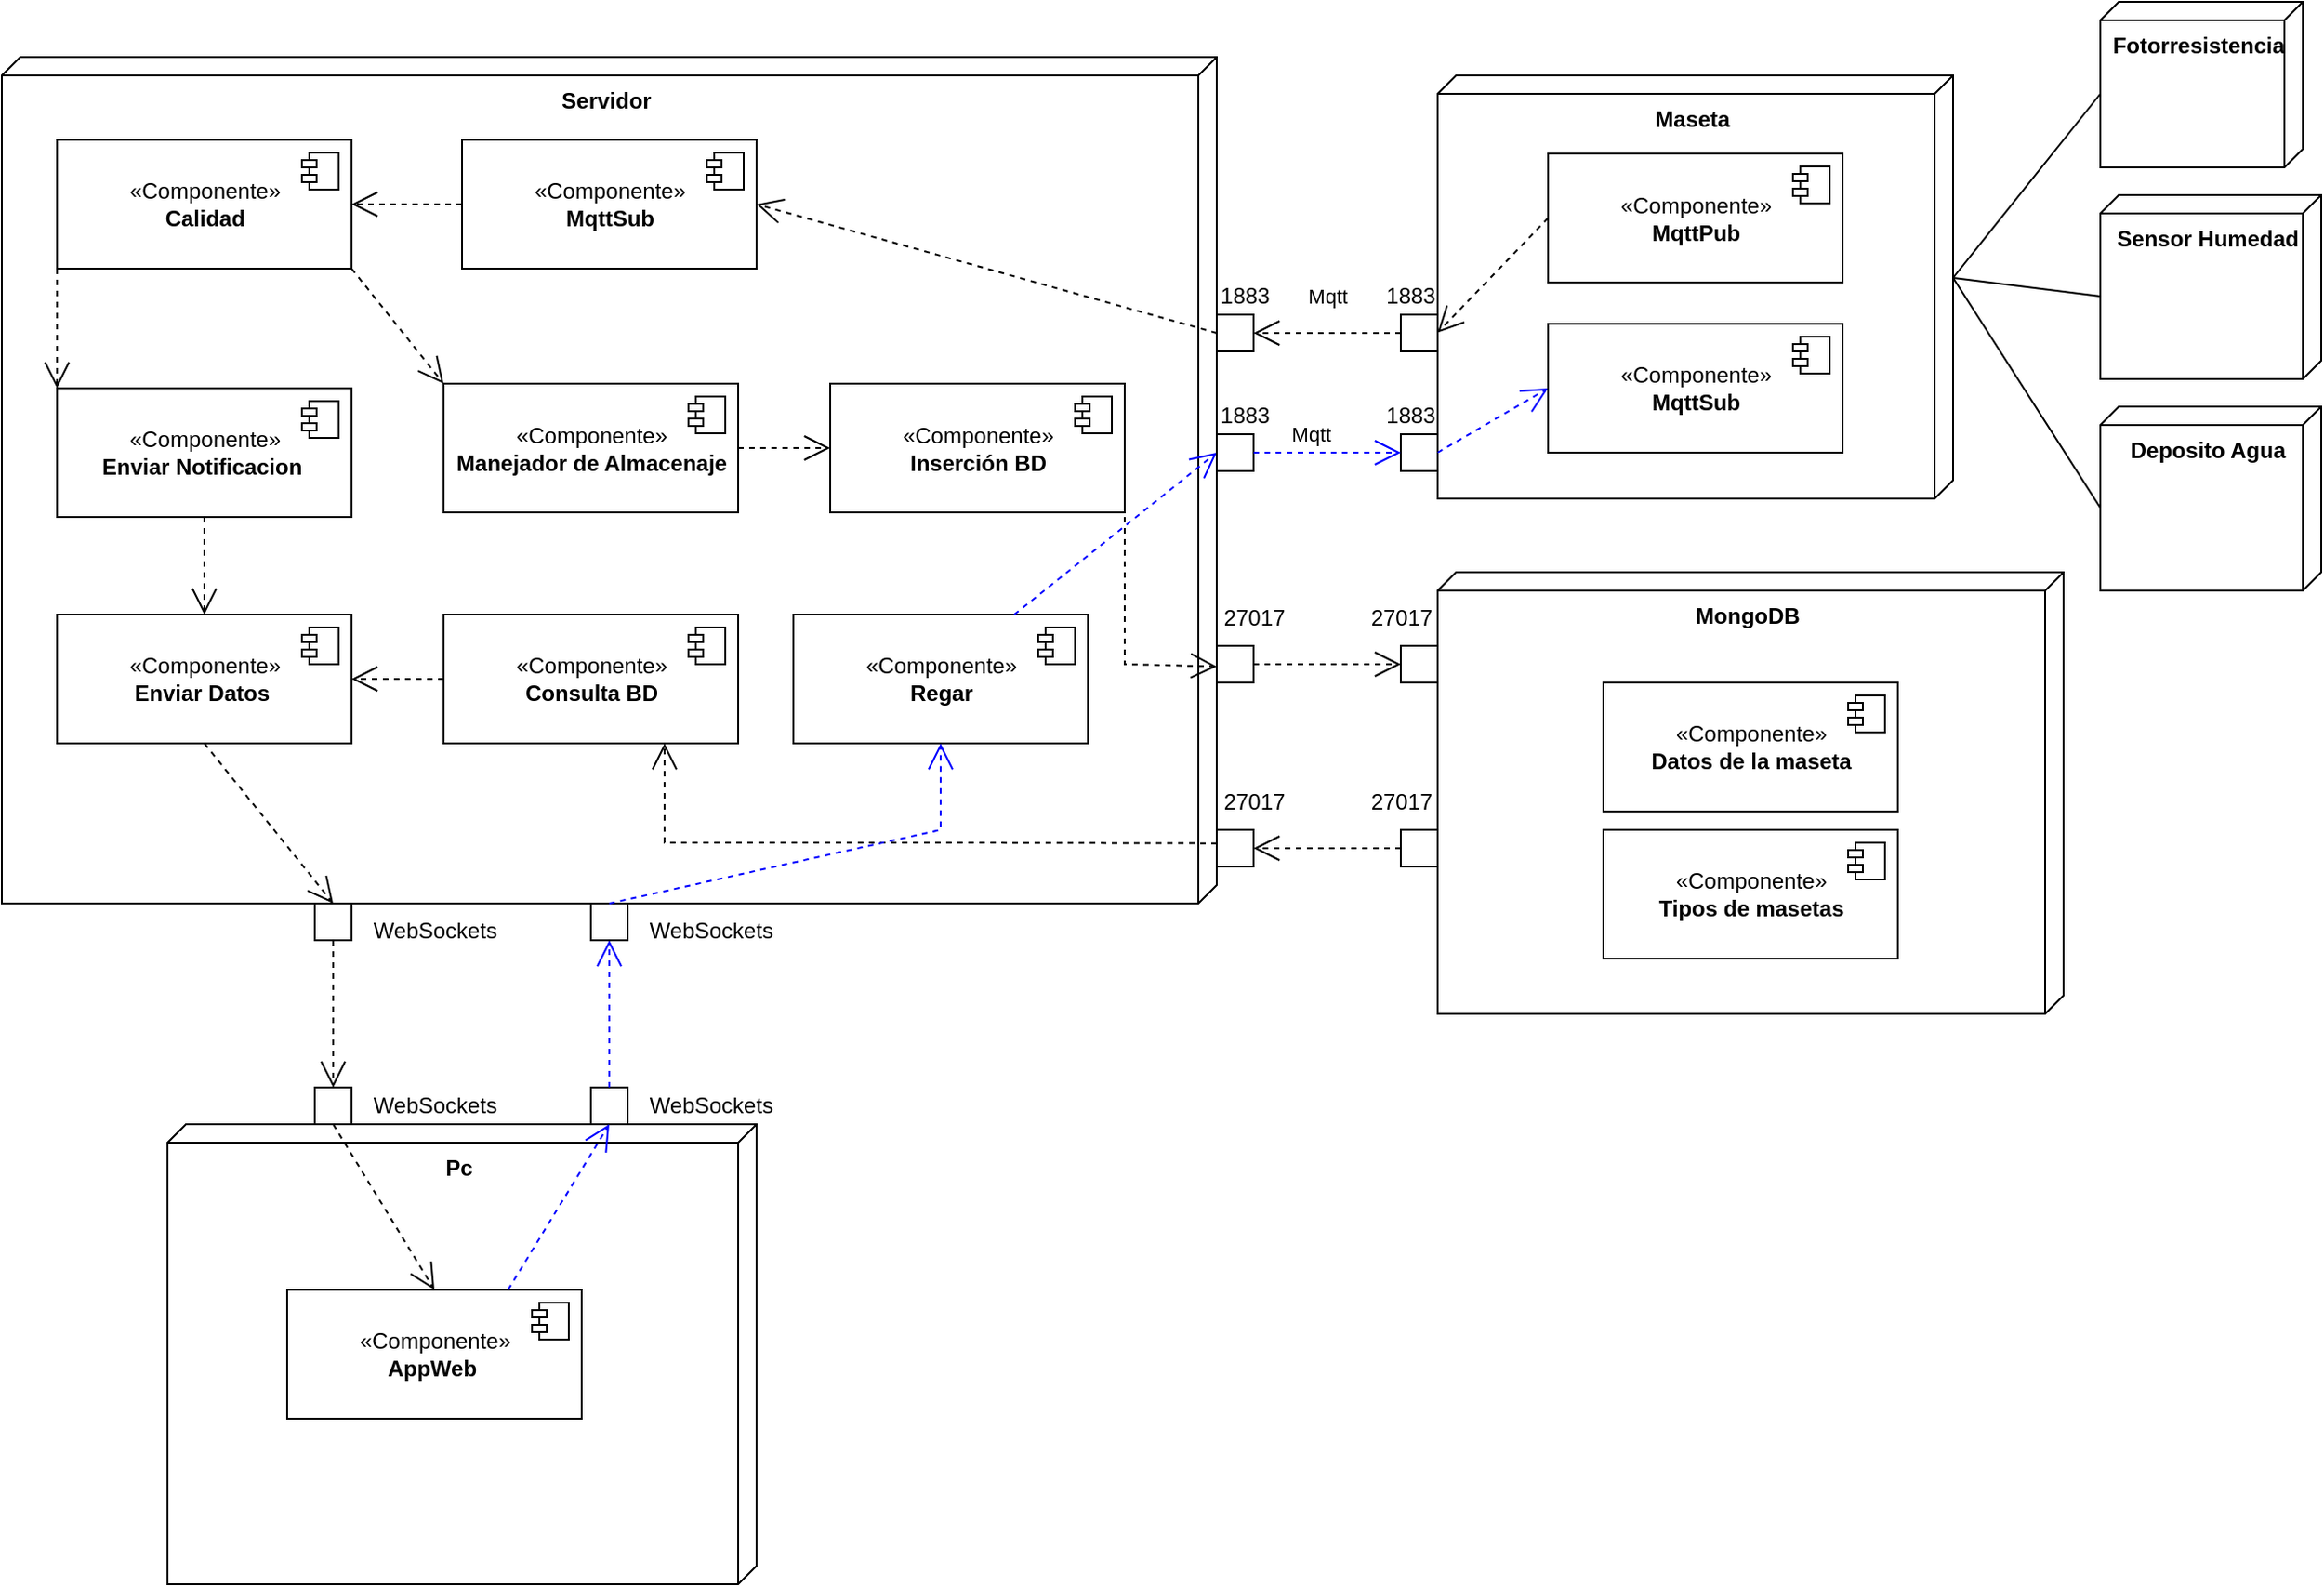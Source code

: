 <mxfile version="20.5.3" type="github">
  <diagram name="Page-1" id="e7e014a7-5840-1c2e-5031-d8a46d1fe8dd">
    <mxGraphModel dx="2652" dy="816" grid="1" gridSize="10" guides="1" tooltips="1" connect="1" arrows="1" fold="1" page="1" pageScale="1" pageWidth="1169" pageHeight="826" background="none" math="0" shadow="0">
      <root>
        <mxCell id="0" />
        <mxCell id="1" parent="0" />
        <mxCell id="D7pw64qDKN3Jk1SbKEh4-42" value="&lt;b&gt;Servidor&lt;/b&gt;" style="verticalAlign=top;align=center;shape=cube;size=10;direction=south;fontStyle=0;html=1;boundedLbl=1;spacingLeft=5;" parent="1" vertex="1">
          <mxGeometry x="-60" y="110" width="660" height="460" as="geometry" />
        </mxCell>
        <mxCell id="D7pw64qDKN3Jk1SbKEh4-44" value="&lt;div style=&quot;&quot;&gt;&lt;b style=&quot;background-color: initial;&quot;&gt;Fotorresistencia&lt;/b&gt;&lt;/div&gt;" style="verticalAlign=top;align=center;shape=cube;size=10;direction=south;fontStyle=0;html=1;boundedLbl=1;spacingLeft=5;" parent="1" vertex="1">
          <mxGeometry x="1080" y="80" width="110" height="90" as="geometry" />
        </mxCell>
        <mxCell id="D7pw64qDKN3Jk1SbKEh4-46" value="&lt;div style=&quot;&quot;&gt;&lt;b style=&quot;background-color: initial;&quot;&gt;Maseta&lt;/b&gt;&lt;/div&gt;" style="verticalAlign=top;align=center;shape=cube;size=10;direction=south;fontStyle=0;html=1;boundedLbl=1;spacingLeft=5;" parent="1" vertex="1">
          <mxGeometry x="720" y="120" width="280" height="230" as="geometry" />
        </mxCell>
        <mxCell id="D7pw64qDKN3Jk1SbKEh4-47" value="" style="whiteSpace=wrap;html=1;aspect=fixed;" parent="1" vertex="1">
          <mxGeometry x="700" y="250" width="20" height="20" as="geometry" />
        </mxCell>
        <mxCell id="D7pw64qDKN3Jk1SbKEh4-48" value="" style="endArrow=none;html=1;rounded=0;entryX=0;entryY=0;entryDx=50;entryDy=110;entryPerimeter=0;exitX=0;exitY=0;exitDx=110;exitDy=0;exitPerimeter=0;" parent="1" source="D7pw64qDKN3Jk1SbKEh4-46" target="D7pw64qDKN3Jk1SbKEh4-44" edge="1">
          <mxGeometry width="50" height="50" relative="1" as="geometry">
            <mxPoint x="900" y="265" as="sourcePoint" />
            <mxPoint x="980" y="265" as="targetPoint" />
          </mxGeometry>
        </mxCell>
        <mxCell id="D7pw64qDKN3Jk1SbKEh4-56" value="Mqtt" style="endArrow=open;endSize=12;dashed=1;html=1;rounded=0;entryX=1;entryY=0.5;entryDx=0;entryDy=0;exitX=0;exitY=0.5;exitDx=0;exitDy=0;" parent="1" source="D7pw64qDKN3Jk1SbKEh4-47" target="D7pw64qDKN3Jk1SbKEh4-57" edge="1">
          <mxGeometry y="-20" width="160" relative="1" as="geometry">
            <mxPoint x="650" y="120" as="sourcePoint" />
            <mxPoint x="810" y="120" as="targetPoint" />
            <mxPoint as="offset" />
          </mxGeometry>
        </mxCell>
        <mxCell id="D7pw64qDKN3Jk1SbKEh4-57" value="" style="whiteSpace=wrap;html=1;aspect=fixed;" parent="1" vertex="1">
          <mxGeometry x="600" y="250" width="20" height="20" as="geometry" />
        </mxCell>
        <mxCell id="D7pw64qDKN3Jk1SbKEh4-58" value="1883" style="text;html=1;align=center;verticalAlign=middle;resizable=0;points=[];autosize=1;strokeColor=none;fillColor=none;" parent="1" vertex="1">
          <mxGeometry x="680" y="225" width="50" height="30" as="geometry" />
        </mxCell>
        <mxCell id="D7pw64qDKN3Jk1SbKEh4-59" value="1883" style="text;html=1;align=center;verticalAlign=middle;resizable=0;points=[];autosize=1;strokeColor=none;fillColor=none;" parent="1" vertex="1">
          <mxGeometry x="590" y="225" width="50" height="30" as="geometry" />
        </mxCell>
        <mxCell id="D7pw64qDKN3Jk1SbKEh4-60" value="" style="endArrow=open;endSize=12;dashed=1;html=1;rounded=0;entryX=1;entryY=0.5;entryDx=0;entryDy=0;exitX=0;exitY=0.5;exitDx=0;exitDy=0;" parent="1" source="D7pw64qDKN3Jk1SbKEh4-61" edge="1">
          <mxGeometry x="-0.099" y="-20" width="160" relative="1" as="geometry">
            <mxPoint x="770" y="240" as="sourcePoint" />
            <mxPoint x="720" y="259.75" as="targetPoint" />
            <mxPoint as="offset" />
          </mxGeometry>
        </mxCell>
        <mxCell id="D7pw64qDKN3Jk1SbKEh4-61" value="«Componente»&lt;br&gt;&lt;b&gt;MqttPub&lt;/b&gt;" style="html=1;dropTarget=0;" parent="1" vertex="1">
          <mxGeometry x="780" y="162.5" width="160" height="70" as="geometry" />
        </mxCell>
        <mxCell id="D7pw64qDKN3Jk1SbKEh4-62" value="" style="shape=module;jettyWidth=8;jettyHeight=4;" parent="D7pw64qDKN3Jk1SbKEh4-61" vertex="1">
          <mxGeometry x="1" width="20" height="20" relative="1" as="geometry">
            <mxPoint x="-27" y="7" as="offset" />
          </mxGeometry>
        </mxCell>
        <mxCell id="D7pw64qDKN3Jk1SbKEh4-63" value="«Componente»&lt;br&gt;&lt;b&gt;MqttSub&lt;/b&gt;" style="html=1;dropTarget=0;" parent="1" vertex="1">
          <mxGeometry x="190" y="155" width="160" height="70" as="geometry" />
        </mxCell>
        <mxCell id="D7pw64qDKN3Jk1SbKEh4-64" value="" style="shape=module;jettyWidth=8;jettyHeight=4;" parent="D7pw64qDKN3Jk1SbKEh4-63" vertex="1">
          <mxGeometry x="1" width="20" height="20" relative="1" as="geometry">
            <mxPoint x="-27" y="7" as="offset" />
          </mxGeometry>
        </mxCell>
        <mxCell id="D7pw64qDKN3Jk1SbKEh4-66" value="" style="endArrow=open;endSize=12;dashed=1;html=1;rounded=0;entryX=1;entryY=0.5;entryDx=0;entryDy=0;exitX=0;exitY=0.5;exitDx=0;exitDy=0;" parent="1" source="D7pw64qDKN3Jk1SbKEh4-57" target="D7pw64qDKN3Jk1SbKEh4-63" edge="1">
          <mxGeometry x="-0.099" y="-20" width="160" relative="1" as="geometry">
            <mxPoint x="564" y="265.25" as="sourcePoint" />
            <mxPoint x="520" y="270" as="targetPoint" />
            <mxPoint as="offset" />
          </mxGeometry>
        </mxCell>
        <mxCell id="D7pw64qDKN3Jk1SbKEh4-67" value="«Componente»&lt;br&gt;&lt;b&gt;Calidad&lt;/b&gt;" style="html=1;dropTarget=0;" parent="1" vertex="1">
          <mxGeometry x="-30" y="155" width="160" height="70" as="geometry" />
        </mxCell>
        <mxCell id="D7pw64qDKN3Jk1SbKEh4-68" value="" style="shape=module;jettyWidth=8;jettyHeight=4;" parent="D7pw64qDKN3Jk1SbKEh4-67" vertex="1">
          <mxGeometry x="1" width="20" height="20" relative="1" as="geometry">
            <mxPoint x="-27" y="7" as="offset" />
          </mxGeometry>
        </mxCell>
        <mxCell id="D7pw64qDKN3Jk1SbKEh4-69" value="«Componente»&lt;br&gt;&lt;b&gt;Manejador de Almacenaje&lt;/b&gt;" style="html=1;dropTarget=0;" parent="1" vertex="1">
          <mxGeometry x="180" y="287.5" width="160" height="70" as="geometry" />
        </mxCell>
        <mxCell id="D7pw64qDKN3Jk1SbKEh4-70" value="" style="shape=module;jettyWidth=8;jettyHeight=4;" parent="D7pw64qDKN3Jk1SbKEh4-69" vertex="1">
          <mxGeometry x="1" width="20" height="20" relative="1" as="geometry">
            <mxPoint x="-27" y="7" as="offset" />
          </mxGeometry>
        </mxCell>
        <mxCell id="D7pw64qDKN3Jk1SbKEh4-71" value="«Componente»&lt;br&gt;&lt;b&gt;Inserción BD&lt;/b&gt;" style="html=1;dropTarget=0;" parent="1" vertex="1">
          <mxGeometry x="390" y="287.5" width="160" height="70" as="geometry" />
        </mxCell>
        <mxCell id="D7pw64qDKN3Jk1SbKEh4-72" value="" style="shape=module;jettyWidth=8;jettyHeight=4;" parent="D7pw64qDKN3Jk1SbKEh4-71" vertex="1">
          <mxGeometry x="1" width="20" height="20" relative="1" as="geometry">
            <mxPoint x="-27" y="7" as="offset" />
          </mxGeometry>
        </mxCell>
        <mxCell id="D7pw64qDKN3Jk1SbKEh4-73" value="" style="endArrow=open;endSize=12;dashed=1;html=1;rounded=0;entryX=1;entryY=0.5;entryDx=0;entryDy=0;exitX=0;exitY=0.5;exitDx=0;exitDy=0;" parent="1" source="D7pw64qDKN3Jk1SbKEh4-63" target="D7pw64qDKN3Jk1SbKEh4-67" edge="1">
          <mxGeometry x="-0.099" y="-20" width="160" relative="1" as="geometry">
            <mxPoint x="400" y="270" as="sourcePoint" />
            <mxPoint x="350" y="200" as="targetPoint" />
            <mxPoint as="offset" />
          </mxGeometry>
        </mxCell>
        <mxCell id="D7pw64qDKN3Jk1SbKEh4-74" value="" style="endArrow=open;endSize=12;dashed=1;html=1;rounded=0;entryX=0;entryY=0.5;entryDx=0;entryDy=0;exitX=1;exitY=0.5;exitDx=0;exitDy=0;" parent="1" source="D7pw64qDKN3Jk1SbKEh4-69" target="D7pw64qDKN3Jk1SbKEh4-71" edge="1">
          <mxGeometry x="-0.099" y="-20" width="160" relative="1" as="geometry">
            <mxPoint x="400" y="200" as="sourcePoint" />
            <mxPoint x="350" y="200" as="targetPoint" />
            <mxPoint as="offset" />
          </mxGeometry>
        </mxCell>
        <mxCell id="D7pw64qDKN3Jk1SbKEh4-75" value="" style="endArrow=open;endSize=12;dashed=1;html=1;rounded=0;entryX=0;entryY=0;entryDx=0;entryDy=0;exitX=1;exitY=1;exitDx=0;exitDy=0;" parent="1" source="D7pw64qDKN3Jk1SbKEh4-67" target="D7pw64qDKN3Jk1SbKEh4-69" edge="1">
          <mxGeometry x="-0.099" y="-20" width="160" relative="1" as="geometry">
            <mxPoint x="400" y="200" as="sourcePoint" />
            <mxPoint x="350" y="200" as="targetPoint" />
            <mxPoint as="offset" />
          </mxGeometry>
        </mxCell>
        <mxCell id="D7pw64qDKN3Jk1SbKEh4-76" value="«Componente»&lt;br&gt;&lt;b&gt;Consulta BD&lt;/b&gt;" style="html=1;dropTarget=0;" parent="1" vertex="1">
          <mxGeometry x="180" y="413" width="160" height="70" as="geometry" />
        </mxCell>
        <mxCell id="D7pw64qDKN3Jk1SbKEh4-77" value="" style="shape=module;jettyWidth=8;jettyHeight=4;" parent="D7pw64qDKN3Jk1SbKEh4-76" vertex="1">
          <mxGeometry x="1" width="20" height="20" relative="1" as="geometry">
            <mxPoint x="-27" y="7" as="offset" />
          </mxGeometry>
        </mxCell>
        <mxCell id="D7pw64qDKN3Jk1SbKEh4-78" value="«Componente»&lt;br&gt;&lt;b&gt;Enviar Datos&amp;nbsp;&lt;/b&gt;" style="html=1;dropTarget=0;" parent="1" vertex="1">
          <mxGeometry x="-30" y="413" width="160" height="70" as="geometry" />
        </mxCell>
        <mxCell id="D7pw64qDKN3Jk1SbKEh4-79" value="" style="shape=module;jettyWidth=8;jettyHeight=4;" parent="D7pw64qDKN3Jk1SbKEh4-78" vertex="1">
          <mxGeometry x="1" width="20" height="20" relative="1" as="geometry">
            <mxPoint x="-27" y="7" as="offset" />
          </mxGeometry>
        </mxCell>
        <mxCell id="D7pw64qDKN3Jk1SbKEh4-80" value="«Componente»&lt;br&gt;&lt;b&gt;Enviar Notificacion&amp;nbsp;&lt;/b&gt;" style="html=1;dropTarget=0;" parent="1" vertex="1">
          <mxGeometry x="-30" y="290" width="160" height="70" as="geometry" />
        </mxCell>
        <mxCell id="D7pw64qDKN3Jk1SbKEh4-81" value="" style="shape=module;jettyWidth=8;jettyHeight=4;" parent="D7pw64qDKN3Jk1SbKEh4-80" vertex="1">
          <mxGeometry x="1" width="20" height="20" relative="1" as="geometry">
            <mxPoint x="-27" y="7" as="offset" />
          </mxGeometry>
        </mxCell>
        <mxCell id="D7pw64qDKN3Jk1SbKEh4-82" value="" style="endArrow=open;endSize=12;dashed=1;html=1;rounded=0;entryX=0;entryY=0;entryDx=0;entryDy=0;exitX=0;exitY=1;exitDx=0;exitDy=0;" parent="1" source="D7pw64qDKN3Jk1SbKEh4-67" target="D7pw64qDKN3Jk1SbKEh4-80" edge="1">
          <mxGeometry x="-0.099" y="-20" width="160" relative="1" as="geometry">
            <mxPoint x="180" y="187.07" as="sourcePoint" />
            <mxPoint x="130" y="187.07" as="targetPoint" />
            <mxPoint as="offset" />
          </mxGeometry>
        </mxCell>
        <mxCell id="D7pw64qDKN3Jk1SbKEh4-83" value="" style="endArrow=open;endSize=12;dashed=1;html=1;rounded=0;exitX=0;exitY=0.5;exitDx=0;exitDy=0;" parent="1" source="D7pw64qDKN3Jk1SbKEh4-76" edge="1">
          <mxGeometry x="-0.099" y="-20" width="160" relative="1" as="geometry">
            <mxPoint x="170" y="448" as="sourcePoint" />
            <mxPoint x="130" y="448" as="targetPoint" />
            <mxPoint as="offset" />
          </mxGeometry>
        </mxCell>
        <mxCell id="D7pw64qDKN3Jk1SbKEh4-84" value="" style="whiteSpace=wrap;html=1;aspect=fixed;" parent="1" vertex="1">
          <mxGeometry x="600" y="530" width="20" height="20" as="geometry" />
        </mxCell>
        <mxCell id="D7pw64qDKN3Jk1SbKEh4-85" value="27017" style="text;html=1;align=center;verticalAlign=middle;resizable=0;points=[];autosize=1;strokeColor=none;fillColor=none;" parent="1" vertex="1">
          <mxGeometry x="590" y="500" width="60" height="30" as="geometry" />
        </mxCell>
        <mxCell id="D7pw64qDKN3Jk1SbKEh4-86" value="&lt;div style=&quot;&quot;&gt;&lt;b&gt;MongoDB&lt;/b&gt;&lt;/div&gt;" style="verticalAlign=top;align=center;shape=cube;size=10;direction=south;fontStyle=0;html=1;boundedLbl=1;spacingLeft=5;" parent="1" vertex="1">
          <mxGeometry x="720" y="390" width="340" height="240" as="geometry" />
        </mxCell>
        <mxCell id="D7pw64qDKN3Jk1SbKEh4-87" value="" style="whiteSpace=wrap;html=1;aspect=fixed;" parent="1" vertex="1">
          <mxGeometry x="700" y="530" width="20" height="20" as="geometry" />
        </mxCell>
        <mxCell id="D7pw64qDKN3Jk1SbKEh4-88" value="27017" style="text;html=1;align=center;verticalAlign=middle;resizable=0;points=[];autosize=1;strokeColor=none;fillColor=none;" parent="1" vertex="1">
          <mxGeometry x="670" y="500" width="60" height="30" as="geometry" />
        </mxCell>
        <mxCell id="D7pw64qDKN3Jk1SbKEh4-89" value="" style="endArrow=open;endSize=12;dashed=1;html=1;rounded=0;entryX=1;entryY=0.5;entryDx=0;entryDy=0;exitX=0;exitY=0.5;exitDx=0;exitDy=0;" parent="1" source="D7pw64qDKN3Jk1SbKEh4-87" target="D7pw64qDKN3Jk1SbKEh4-84" edge="1">
          <mxGeometry y="-20" width="160" relative="1" as="geometry">
            <mxPoint x="670" y="495" as="sourcePoint" />
            <mxPoint x="620" y="494.64" as="targetPoint" />
            <mxPoint as="offset" />
          </mxGeometry>
        </mxCell>
        <mxCell id="D7pw64qDKN3Jk1SbKEh4-90" value="" style="whiteSpace=wrap;html=1;aspect=fixed;" parent="1" vertex="1">
          <mxGeometry x="600" y="430" width="20" height="20" as="geometry" />
        </mxCell>
        <mxCell id="D7pw64qDKN3Jk1SbKEh4-91" value="" style="whiteSpace=wrap;html=1;aspect=fixed;" parent="1" vertex="1">
          <mxGeometry x="700" y="430" width="20" height="20" as="geometry" />
        </mxCell>
        <mxCell id="D7pw64qDKN3Jk1SbKEh4-92" value="" style="endArrow=open;endSize=12;dashed=1;html=1;rounded=0;exitX=1;exitY=0.5;exitDx=0;exitDy=0;entryX=0;entryY=0.5;entryDx=0;entryDy=0;" parent="1" source="D7pw64qDKN3Jk1SbKEh4-90" target="D7pw64qDKN3Jk1SbKEh4-91" edge="1">
          <mxGeometry y="-20" width="160" relative="1" as="geometry">
            <mxPoint x="670" y="395" as="sourcePoint" />
            <mxPoint x="680" y="450" as="targetPoint" />
            <mxPoint as="offset" />
          </mxGeometry>
        </mxCell>
        <mxCell id="D7pw64qDKN3Jk1SbKEh4-93" value="27017" style="text;html=1;align=center;verticalAlign=middle;resizable=0;points=[];autosize=1;strokeColor=none;fillColor=none;" parent="1" vertex="1">
          <mxGeometry x="590" y="400" width="60" height="30" as="geometry" />
        </mxCell>
        <mxCell id="D7pw64qDKN3Jk1SbKEh4-94" value="27017" style="text;html=1;align=center;verticalAlign=middle;resizable=0;points=[];autosize=1;strokeColor=none;fillColor=none;" parent="1" vertex="1">
          <mxGeometry x="670" y="400" width="60" height="30" as="geometry" />
        </mxCell>
        <mxCell id="D7pw64qDKN3Jk1SbKEh4-96" value="" style="endArrow=open;endSize=12;dashed=1;html=1;rounded=0;entryX=0.72;entryY=0;entryDx=0;entryDy=0;entryPerimeter=0;" parent="1" target="D7pw64qDKN3Jk1SbKEh4-42" edge="1">
          <mxGeometry y="-20" width="160" relative="1" as="geometry">
            <mxPoint x="550" y="360" as="sourcePoint" />
            <mxPoint x="580" y="414.74" as="targetPoint" />
            <Array as="points">
              <mxPoint x="550" y="440" />
            </Array>
            <mxPoint as="offset" />
          </mxGeometry>
        </mxCell>
        <mxCell id="D7pw64qDKN3Jk1SbKEh4-97" value="" style="endArrow=open;endSize=12;dashed=1;html=1;rounded=0;entryX=0.75;entryY=1;entryDx=0;entryDy=0;exitX=0.929;exitY=0;exitDx=0;exitDy=0;exitPerimeter=0;" parent="1" source="D7pw64qDKN3Jk1SbKEh4-42" target="D7pw64qDKN3Jk1SbKEh4-76" edge="1">
          <mxGeometry y="-20" width="160" relative="1" as="geometry">
            <mxPoint x="585" y="529.49" as="sourcePoint" />
            <mxPoint x="505" y="529.49" as="targetPoint" />
            <mxPoint as="offset" />
            <Array as="points">
              <mxPoint x="460" y="537" />
              <mxPoint x="300" y="537" />
            </Array>
          </mxGeometry>
        </mxCell>
        <mxCell id="D7pw64qDKN3Jk1SbKEh4-98" value="" style="whiteSpace=wrap;html=1;aspect=fixed;" parent="1" vertex="1">
          <mxGeometry x="110" y="570" width="20" height="20" as="geometry" />
        </mxCell>
        <mxCell id="D7pw64qDKN3Jk1SbKEh4-99" value="WebSockets" style="text;html=1;align=center;verticalAlign=middle;resizable=0;points=[];autosize=1;strokeColor=none;fillColor=none;" parent="1" vertex="1">
          <mxGeometry x="130" y="570" width="90" height="30" as="geometry" />
        </mxCell>
        <mxCell id="D7pw64qDKN3Jk1SbKEh4-100" value="&lt;div style=&quot;&quot;&gt;&lt;b&gt;Pc&lt;/b&gt;&lt;/div&gt;" style="verticalAlign=top;align=center;shape=cube;size=10;direction=south;fontStyle=0;html=1;boundedLbl=1;spacingLeft=5;" parent="1" vertex="1">
          <mxGeometry x="30" y="690" width="320" height="250" as="geometry" />
        </mxCell>
        <mxCell id="D7pw64qDKN3Jk1SbKEh4-101" value="«Componente»&lt;br&gt;&lt;b&gt;AppWeb&amp;nbsp;&lt;/b&gt;" style="html=1;dropTarget=0;" parent="1" vertex="1">
          <mxGeometry x="95" y="780" width="160" height="70" as="geometry" />
        </mxCell>
        <mxCell id="D7pw64qDKN3Jk1SbKEh4-102" value="" style="shape=module;jettyWidth=8;jettyHeight=4;" parent="D7pw64qDKN3Jk1SbKEh4-101" vertex="1">
          <mxGeometry x="1" width="20" height="20" relative="1" as="geometry">
            <mxPoint x="-27" y="7" as="offset" />
          </mxGeometry>
        </mxCell>
        <mxCell id="D7pw64qDKN3Jk1SbKEh4-104" value="" style="whiteSpace=wrap;html=1;aspect=fixed;" parent="1" vertex="1">
          <mxGeometry x="110" y="670" width="20" height="20" as="geometry" />
        </mxCell>
        <mxCell id="D7pw64qDKN3Jk1SbKEh4-105" value="WebSockets" style="text;html=1;align=center;verticalAlign=middle;resizable=0;points=[];autosize=1;strokeColor=none;fillColor=none;" parent="1" vertex="1">
          <mxGeometry x="130" y="665" width="90" height="30" as="geometry" />
        </mxCell>
        <mxCell id="D7pw64qDKN3Jk1SbKEh4-106" value="" style="endArrow=open;endSize=12;dashed=1;html=1;rounded=0;exitX=0.5;exitY=1;exitDx=0;exitDy=0;entryX=0.5;entryY=0;entryDx=0;entryDy=0;" parent="1" source="D7pw64qDKN3Jk1SbKEh4-98" target="D7pw64qDKN3Jk1SbKEh4-104" edge="1">
          <mxGeometry x="-0.099" y="-20" width="160" relative="1" as="geometry">
            <mxPoint x="190" y="458" as="sourcePoint" />
            <mxPoint x="140" y="458" as="targetPoint" />
            <mxPoint as="offset" />
          </mxGeometry>
        </mxCell>
        <mxCell id="D7pw64qDKN3Jk1SbKEh4-107" value="" style="endArrow=open;endSize=12;dashed=1;html=1;rounded=0;exitX=0.5;exitY=1;exitDx=0;exitDy=0;entryX=0.5;entryY=0;entryDx=0;entryDy=0;" parent="1" source="D7pw64qDKN3Jk1SbKEh4-78" target="D7pw64qDKN3Jk1SbKEh4-98" edge="1">
          <mxGeometry x="-0.099" y="-20" width="160" relative="1" as="geometry">
            <mxPoint x="190" y="458" as="sourcePoint" />
            <mxPoint x="140" y="458" as="targetPoint" />
            <mxPoint as="offset" />
          </mxGeometry>
        </mxCell>
        <mxCell id="D7pw64qDKN3Jk1SbKEh4-108" value="" style="endArrow=open;endSize=12;dashed=1;html=1;rounded=0;entryX=0.5;entryY=0;entryDx=0;entryDy=0;exitX=0.5;exitY=1;exitDx=0;exitDy=0;" parent="1" source="D7pw64qDKN3Jk1SbKEh4-80" target="D7pw64qDKN3Jk1SbKEh4-78" edge="1">
          <mxGeometry x="-0.099" y="-20" width="160" relative="1" as="geometry">
            <mxPoint x="190" y="197.07" as="sourcePoint" />
            <mxPoint x="140" y="197.07" as="targetPoint" />
            <mxPoint as="offset" />
          </mxGeometry>
        </mxCell>
        <mxCell id="D7pw64qDKN3Jk1SbKEh4-109" value="" style="endArrow=open;endSize=12;dashed=1;html=1;rounded=0;exitX=0.5;exitY=1;exitDx=0;exitDy=0;entryX=0.5;entryY=0;entryDx=0;entryDy=0;" parent="1" source="D7pw64qDKN3Jk1SbKEh4-104" target="D7pw64qDKN3Jk1SbKEh4-101" edge="1">
          <mxGeometry x="-0.099" y="-20" width="160" relative="1" as="geometry">
            <mxPoint x="129" y="695" as="sourcePoint" />
            <mxPoint x="129" y="775" as="targetPoint" />
            <mxPoint as="offset" />
          </mxGeometry>
        </mxCell>
        <mxCell id="ZmsJNTWnC-k3nyposuvp-1" value="&lt;div style=&quot;&quot;&gt;&lt;b style=&quot;background-color: initial;&quot;&gt;Sensor Humedad&lt;/b&gt;&lt;/div&gt;" style="verticalAlign=top;align=center;shape=cube;size=10;direction=south;fontStyle=0;html=1;boundedLbl=1;spacingLeft=5;" parent="1" vertex="1">
          <mxGeometry x="1080" y="185" width="120" height="100" as="geometry" />
        </mxCell>
        <mxCell id="ZmsJNTWnC-k3nyposuvp-2" value="" style="endArrow=none;html=1;rounded=0;entryX=0;entryY=0;entryDx=55;entryDy=120;entryPerimeter=0;exitX=0;exitY=0;exitDx=110;exitDy=0;exitPerimeter=0;" parent="1" source="D7pw64qDKN3Jk1SbKEh4-46" target="ZmsJNTWnC-k3nyposuvp-1" edge="1">
          <mxGeometry width="50" height="50" relative="1" as="geometry">
            <mxPoint x="969.52" y="276.12" as="sourcePoint" />
            <mxPoint x="1090" y="202.5" as="targetPoint" />
          </mxGeometry>
        </mxCell>
        <mxCell id="ZmsJNTWnC-k3nyposuvp-10" value="" style="whiteSpace=wrap;html=1;aspect=fixed;" parent="1" vertex="1">
          <mxGeometry x="260" y="670" width="20" height="20" as="geometry" />
        </mxCell>
        <mxCell id="ZmsJNTWnC-k3nyposuvp-11" value="" style="endArrow=open;endSize=12;dashed=1;html=1;rounded=0;exitX=0.5;exitY=0;exitDx=0;exitDy=0;entryX=0.5;entryY=1;entryDx=0;entryDy=0;strokeColor=#0000FF;" parent="1" source="ZmsJNTWnC-k3nyposuvp-10" target="ZmsJNTWnC-k3nyposuvp-12" edge="1">
          <mxGeometry x="-0.099" y="-20" width="160" relative="1" as="geometry">
            <mxPoint x="340" y="458" as="sourcePoint" />
            <mxPoint x="230" y="630" as="targetPoint" />
            <mxPoint as="offset" />
          </mxGeometry>
        </mxCell>
        <mxCell id="ZmsJNTWnC-k3nyposuvp-12" value="" style="whiteSpace=wrap;html=1;aspect=fixed;" parent="1" vertex="1">
          <mxGeometry x="260" y="570" width="20" height="20" as="geometry" />
        </mxCell>
        <mxCell id="ZmsJNTWnC-k3nyposuvp-13" value="WebSockets" style="text;html=1;align=center;verticalAlign=middle;resizable=0;points=[];autosize=1;strokeColor=none;fillColor=none;" parent="1" vertex="1">
          <mxGeometry x="280" y="570" width="90" height="30" as="geometry" />
        </mxCell>
        <mxCell id="ZmsJNTWnC-k3nyposuvp-14" value="WebSockets" style="text;html=1;align=center;verticalAlign=middle;resizable=0;points=[];autosize=1;strokeColor=none;fillColor=none;" parent="1" vertex="1">
          <mxGeometry x="280" y="665" width="90" height="30" as="geometry" />
        </mxCell>
        <mxCell id="ZmsJNTWnC-k3nyposuvp-15" value="" style="endArrow=open;endSize=12;dashed=1;html=1;rounded=0;exitX=0.75;exitY=0;exitDx=0;exitDy=0;entryX=0.5;entryY=1;entryDx=0;entryDy=0;fillColor=#a20025;strokeColor=#0000FF;" parent="1" source="D7pw64qDKN3Jk1SbKEh4-101" target="ZmsJNTWnC-k3nyposuvp-10" edge="1">
          <mxGeometry x="-0.099" y="-20" width="160" relative="1" as="geometry">
            <mxPoint x="130" y="700" as="sourcePoint" />
            <mxPoint x="185" y="790" as="targetPoint" />
            <mxPoint as="offset" />
          </mxGeometry>
        </mxCell>
        <mxCell id="ZmsJNTWnC-k3nyposuvp-18" value="«Componente»&lt;br&gt;&lt;b&gt;Regar&lt;/b&gt;" style="html=1;dropTarget=0;" parent="1" vertex="1">
          <mxGeometry x="370" y="413" width="160" height="70" as="geometry" />
        </mxCell>
        <mxCell id="ZmsJNTWnC-k3nyposuvp-19" value="" style="shape=module;jettyWidth=8;jettyHeight=4;" parent="ZmsJNTWnC-k3nyposuvp-18" vertex="1">
          <mxGeometry x="1" width="20" height="20" relative="1" as="geometry">
            <mxPoint x="-27" y="7" as="offset" />
          </mxGeometry>
        </mxCell>
        <mxCell id="ZmsJNTWnC-k3nyposuvp-21" value="" style="endArrow=open;endSize=12;dashed=1;html=1;rounded=0;exitX=0.5;exitY=0;exitDx=0;exitDy=0;entryX=0.5;entryY=1;entryDx=0;entryDy=0;strokeColor=#0000FF;" parent="1" source="ZmsJNTWnC-k3nyposuvp-12" target="ZmsJNTWnC-k3nyposuvp-18" edge="1">
          <mxGeometry x="-0.099" y="-20" width="160" relative="1" as="geometry">
            <mxPoint x="430" y="580" as="sourcePoint" />
            <mxPoint x="430" y="500" as="targetPoint" />
            <mxPoint as="offset" />
            <Array as="points">
              <mxPoint x="450" y="530" />
            </Array>
          </mxGeometry>
        </mxCell>
        <mxCell id="ZmsJNTWnC-k3nyposuvp-22" value="" style="endArrow=open;endSize=12;dashed=1;html=1;rounded=0;exitX=0.75;exitY=0;exitDx=0;exitDy=0;strokeColor=#0000FF;entryX=0;entryY=0.5;entryDx=0;entryDy=0;" parent="1" source="ZmsJNTWnC-k3nyposuvp-18" target="ZmsJNTWnC-k3nyposuvp-24" edge="1">
          <mxGeometry x="-0.099" y="-20" width="160" relative="1" as="geometry">
            <mxPoint x="469.58" y="413" as="sourcePoint" />
            <mxPoint x="640" y="370" as="targetPoint" />
            <mxPoint as="offset" />
          </mxGeometry>
        </mxCell>
        <mxCell id="ZmsJNTWnC-k3nyposuvp-23" value="" style="whiteSpace=wrap;html=1;aspect=fixed;" parent="1" vertex="1">
          <mxGeometry x="700" y="315" width="20" height="20" as="geometry" />
        </mxCell>
        <mxCell id="ZmsJNTWnC-k3nyposuvp-24" value="" style="whiteSpace=wrap;html=1;aspect=fixed;" parent="1" vertex="1">
          <mxGeometry x="600" y="315" width="20" height="20" as="geometry" />
        </mxCell>
        <mxCell id="ZmsJNTWnC-k3nyposuvp-25" value="1883" style="text;html=1;align=center;verticalAlign=middle;resizable=0;points=[];autosize=1;strokeColor=none;fillColor=none;" parent="1" vertex="1">
          <mxGeometry x="680" y="290" width="50" height="30" as="geometry" />
        </mxCell>
        <mxCell id="ZmsJNTWnC-k3nyposuvp-27" value="1883" style="text;html=1;align=center;verticalAlign=middle;resizable=0;points=[];autosize=1;strokeColor=none;fillColor=none;" parent="1" vertex="1">
          <mxGeometry x="590" y="290" width="50" height="30" as="geometry" />
        </mxCell>
        <mxCell id="ZmsJNTWnC-k3nyposuvp-28" value="" style="endArrow=open;endSize=12;dashed=1;html=1;rounded=0;exitX=1;exitY=0.5;exitDx=0;exitDy=0;strokeColor=#0000FF;entryX=0;entryY=0.5;entryDx=0;entryDy=0;" parent="1" source="ZmsJNTWnC-k3nyposuvp-24" target="ZmsJNTWnC-k3nyposuvp-23" edge="1">
          <mxGeometry x="-0.099" y="-20" width="160" relative="1" as="geometry">
            <mxPoint x="500" y="423" as="sourcePoint" />
            <mxPoint x="610" y="335" as="targetPoint" />
            <mxPoint as="offset" />
          </mxGeometry>
        </mxCell>
        <mxCell id="ZmsJNTWnC-k3nyposuvp-29" value="Mqtt" style="edgeLabel;html=1;align=center;verticalAlign=middle;resizable=0;points=[];" parent="ZmsJNTWnC-k3nyposuvp-28" vertex="1" connectable="0">
          <mxGeometry x="-0.221" y="1" relative="1" as="geometry">
            <mxPoint y="-9" as="offset" />
          </mxGeometry>
        </mxCell>
        <mxCell id="ZmsJNTWnC-k3nyposuvp-30" value="" style="endArrow=open;endSize=12;dashed=1;html=1;rounded=0;exitX=1;exitY=0.5;exitDx=0;exitDy=0;strokeColor=#0000FF;entryX=0;entryY=0.5;entryDx=0;entryDy=0;" parent="1" source="ZmsJNTWnC-k3nyposuvp-23" target="ZmsJNTWnC-k3nyposuvp-36" edge="1">
          <mxGeometry x="-0.099" y="-20" width="160" relative="1" as="geometry">
            <mxPoint x="730" y="324.58" as="sourcePoint" />
            <mxPoint x="810" y="324.58" as="targetPoint" />
            <mxPoint as="offset" />
          </mxGeometry>
        </mxCell>
        <mxCell id="ZmsJNTWnC-k3nyposuvp-32" value="«Componente»&lt;br&gt;&lt;b&gt;Datos de la maseta&lt;/b&gt;" style="html=1;dropTarget=0;" parent="1" vertex="1">
          <mxGeometry x="810" y="450" width="160" height="70" as="geometry" />
        </mxCell>
        <mxCell id="ZmsJNTWnC-k3nyposuvp-33" value="" style="shape=module;jettyWidth=8;jettyHeight=4;" parent="ZmsJNTWnC-k3nyposuvp-32" vertex="1">
          <mxGeometry x="1" width="20" height="20" relative="1" as="geometry">
            <mxPoint x="-27" y="7" as="offset" />
          </mxGeometry>
        </mxCell>
        <mxCell id="ZmsJNTWnC-k3nyposuvp-34" value="«Componente»&lt;br&gt;&lt;b&gt;Tipos de masetas&lt;/b&gt;" style="html=1;dropTarget=0;" parent="1" vertex="1">
          <mxGeometry x="810" y="530" width="160" height="70" as="geometry" />
        </mxCell>
        <mxCell id="ZmsJNTWnC-k3nyposuvp-35" value="" style="shape=module;jettyWidth=8;jettyHeight=4;" parent="ZmsJNTWnC-k3nyposuvp-34" vertex="1">
          <mxGeometry x="1" width="20" height="20" relative="1" as="geometry">
            <mxPoint x="-27" y="7" as="offset" />
          </mxGeometry>
        </mxCell>
        <mxCell id="ZmsJNTWnC-k3nyposuvp-36" value="«Componente»&lt;br&gt;&lt;b&gt;MqttSub&lt;/b&gt;" style="html=1;dropTarget=0;" parent="1" vertex="1">
          <mxGeometry x="780" y="255" width="160" height="70" as="geometry" />
        </mxCell>
        <mxCell id="ZmsJNTWnC-k3nyposuvp-37" value="" style="shape=module;jettyWidth=8;jettyHeight=4;" parent="ZmsJNTWnC-k3nyposuvp-36" vertex="1">
          <mxGeometry x="1" width="20" height="20" relative="1" as="geometry">
            <mxPoint x="-27" y="7" as="offset" />
          </mxGeometry>
        </mxCell>
        <mxCell id="f6zpKzu1pGOpOWMCLUbY-1" value="&lt;div style=&quot;&quot;&gt;&lt;b style=&quot;background-color: initial;&quot;&gt;Deposito Agua&lt;/b&gt;&lt;/div&gt;" style="verticalAlign=top;align=center;shape=cube;size=10;direction=south;fontStyle=0;html=1;boundedLbl=1;spacingLeft=5;" vertex="1" parent="1">
          <mxGeometry x="1080" y="300" width="120" height="100" as="geometry" />
        </mxCell>
        <mxCell id="f6zpKzu1pGOpOWMCLUbY-3" value="" style="endArrow=none;html=1;rounded=0;entryX=0;entryY=0;entryDx=55;entryDy=120;entryPerimeter=0;exitX=0;exitY=0;exitDx=110;exitDy=0;exitPerimeter=0;" edge="1" parent="1" source="D7pw64qDKN3Jk1SbKEh4-46" target="f6zpKzu1pGOpOWMCLUbY-1">
          <mxGeometry width="50" height="50" relative="1" as="geometry">
            <mxPoint x="990" y="345" as="sourcePoint" />
            <mxPoint x="1070" y="355" as="targetPoint" />
          </mxGeometry>
        </mxCell>
      </root>
    </mxGraphModel>
  </diagram>
</mxfile>
